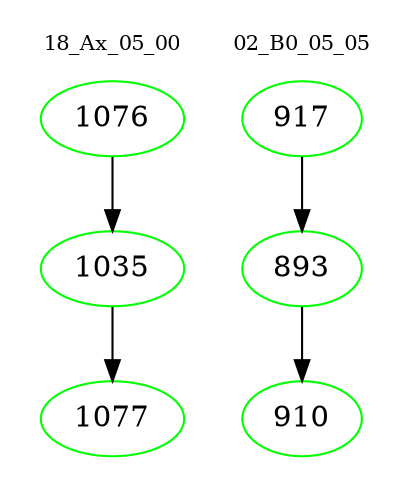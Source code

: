 digraph{
subgraph cluster_0 {
color = white
label = "18_Ax_05_00";
fontsize=10;
T0_1076 [label="1076", color="green"]
T0_1076 -> T0_1035 [color="black"]
T0_1035 [label="1035", color="green"]
T0_1035 -> T0_1077 [color="black"]
T0_1077 [label="1077", color="green"]
}
subgraph cluster_1 {
color = white
label = "02_B0_05_05";
fontsize=10;
T1_917 [label="917", color="green"]
T1_917 -> T1_893 [color="black"]
T1_893 [label="893", color="green"]
T1_893 -> T1_910 [color="black"]
T1_910 [label="910", color="green"]
}
}
